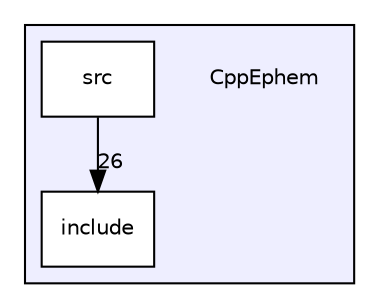 digraph "CppEphem" {
  compound=true
  node [ fontsize="10", fontname="Helvetica"];
  edge [ labelfontsize="10", labelfontname="Helvetica"];
  subgraph clusterdir_597809b2ea39c1ee77635a3016b3f842 {
    graph [ bgcolor="#eeeeff", pencolor="black", label="" URL="dir_597809b2ea39c1ee77635a3016b3f842.html"];
    dir_597809b2ea39c1ee77635a3016b3f842 [shape=plaintext label="CppEphem"];
    dir_706134e98ac1f9a7c63b57def22ad925 [shape=box label="include" color="black" fillcolor="white" style="filled" URL="dir_706134e98ac1f9a7c63b57def22ad925.html"];
    dir_820df503a9e0f15e3dac64db186edc13 [shape=box label="src" color="black" fillcolor="white" style="filled" URL="dir_820df503a9e0f15e3dac64db186edc13.html"];
  }
  dir_820df503a9e0f15e3dac64db186edc13->dir_706134e98ac1f9a7c63b57def22ad925 [headlabel="26", labeldistance=1.5 headhref="dir_000002_000001.html"];
}
